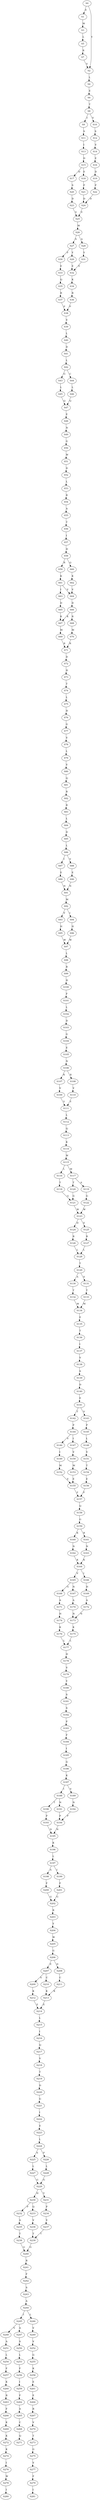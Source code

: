 strict digraph  {
	S0 -> S1 [ label = E ];
	S0 -> S2 [ label = Y ];
	S1 -> S3 [ label = M ];
	S2 -> S4 [ label = L ];
	S3 -> S5 [ label = L ];
	S4 -> S6 [ label = E ];
	S5 -> S7 [ label = R ];
	S6 -> S8 [ label = T ];
	S7 -> S2 [ label = Y ];
	S8 -> S9 [ label = I ];
	S8 -> S10 [ label = V ];
	S9 -> S11 [ label = S ];
	S10 -> S12 [ label = S ];
	S11 -> S13 [ label = I ];
	S12 -> S14 [ label = V ];
	S13 -> S15 [ label = D ];
	S14 -> S16 [ label = E ];
	S15 -> S17 [ label = D ];
	S15 -> S18 [ label = E ];
	S16 -> S19 [ label = D ];
	S17 -> S20 [ label = S ];
	S18 -> S21 [ label = P ];
	S19 -> S22 [ label = P ];
	S20 -> S23 [ label = D ];
	S21 -> S24 [ label = D ];
	S22 -> S24 [ label = D ];
	S23 -> S25 [ label = V ];
	S24 -> S25 [ label = V ];
	S25 -> S26 [ label = M ];
	S26 -> S27 [ label = S ];
	S26 -> S28 [ label = A ];
	S27 -> S29 [ label = Y ];
	S27 -> S30 [ label = F ];
	S28 -> S31 [ label = Y ];
	S29 -> S32 [ label = E ];
	S30 -> S33 [ label = E ];
	S31 -> S32 [ label = E ];
	S32 -> S34 [ label = K ];
	S33 -> S35 [ label = Q ];
	S34 -> S36 [ label = R ];
	S35 -> S37 [ label = R ];
	S36 -> S38 [ label = P ];
	S37 -> S38 [ label = P ];
	S38 -> S39 [ label = V ];
	S39 -> S40 [ label = L ];
	S40 -> S41 [ label = D ];
	S41 -> S42 [ label = L ];
	S42 -> S43 [ label = G ];
	S42 -> S44 [ label = C ];
	S43 -> S45 [ label = L ];
	S44 -> S46 [ label = L ];
	S45 -> S47 [ label = Q ];
	S46 -> S47 [ label = Q ];
	S47 -> S48 [ label = E ];
	S48 -> S49 [ label = N ];
	S49 -> S50 [ label = G ];
	S50 -> S51 [ label = W ];
	S51 -> S52 [ label = D ];
	S52 -> S53 [ label = L ];
	S53 -> S54 [ label = R ];
	S54 -> S55 [ label = A ];
	S55 -> S56 [ label = T ];
	S56 -> S57 [ label = I ];
	S57 -> S58 [ label = H ];
	S58 -> S59 [ label = R ];
	S58 -> S60 [ label = Q ];
	S59 -> S61 [ label = K ];
	S60 -> S62 [ label = K ];
	S61 -> S63 [ label = I ];
	S61 -> S64 [ label = V ];
	S62 -> S64 [ label = V ];
	S63 -> S65 [ label = D ];
	S64 -> S66 [ label = D ];
	S65 -> S67 [ label = K ];
	S66 -> S68 [ label = R ];
	S66 -> S67 [ label = K ];
	S67 -> S69 [ label = M ];
	S68 -> S70 [ label = M ];
	S69 -> S71 [ label = R ];
	S70 -> S71 [ label = R ];
	S71 -> S72 [ label = D ];
	S72 -> S73 [ label = H ];
	S73 -> S74 [ label = T ];
	S74 -> S75 [ label = L ];
	S75 -> S76 [ label = H ];
	S76 -> S77 [ label = G ];
	S77 -> S78 [ label = V ];
	S78 -> S79 [ label = L ];
	S79 -> S80 [ label = V ];
	S80 -> S81 [ label = Q ];
	S81 -> S82 [ label = R ];
	S82 -> S83 [ label = R ];
	S83 -> S84 [ label = L ];
	S84 -> S85 [ label = D ];
	S85 -> S86 [ label = L ];
	S86 -> S87 [ label = I ];
	S86 -> S88 [ label = V ];
	S87 -> S89 [ label = E ];
	S88 -> S90 [ label = E ];
	S89 -> S91 [ label = N ];
	S90 -> S91 [ label = N ];
	S91 -> S92 [ label = M ];
	S92 -> S93 [ label = V ];
	S92 -> S94 [ label = I ];
	S93 -> S95 [ label = H ];
	S94 -> S96 [ label = H ];
	S95 -> S97 [ label = W ];
	S96 -> S97 [ label = W ];
	S97 -> S98 [ label = L ];
	S98 -> S99 [ label = R ];
	S99 -> S100 [ label = H ];
	S100 -> S101 [ label = F ];
	S101 -> S102 [ label = L ];
	S102 -> S103 [ label = D ];
	S103 -> S104 [ label = G ];
	S104 -> S105 [ label = E ];
	S105 -> S106 [ label = N ];
	S106 -> S107 [ label = K ];
	S106 -> S108 [ label = R ];
	S107 -> S109 [ label = V ];
	S108 -> S110 [ label = V ];
	S109 -> S111 [ label = Y ];
	S110 -> S111 [ label = Y ];
	S111 -> S112 [ label = L ];
	S112 -> S113 [ label = Q ];
	S113 -> S114 [ label = K ];
	S114 -> S115 [ label = W ];
	S115 -> S116 [ label = L ];
	S115 -> S117 [ label = M ];
	S116 -> S118 [ label = T ];
	S117 -> S119 [ label = A ];
	S117 -> S120 [ label = T ];
	S118 -> S121 [ label = G ];
	S119 -> S122 [ label = G ];
	S120 -> S121 [ label = G ];
	S121 -> S123 [ label = W ];
	S122 -> S123 [ label = W ];
	S123 -> S124 [ label = D ];
	S123 -> S125 [ label = E ];
	S124 -> S126 [ label = R ];
	S125 -> S127 [ label = R ];
	S126 -> S128 [ label = L ];
	S127 -> S128 [ label = L ];
	S128 -> S129 [ label = T ];
	S129 -> S130 [ label = A ];
	S129 -> S131 [ label = S ];
	S130 -> S132 [ label = T ];
	S131 -> S133 [ label = T ];
	S132 -> S134 [ label = M ];
	S133 -> S134 [ label = M ];
	S134 -> S135 [ label = E ];
	S135 -> S136 [ label = T ];
	S136 -> S137 [ label = I ];
	S137 -> S138 [ label = V ];
	S138 -> S139 [ label = S ];
	S139 -> S140 [ label = D ];
	S140 -> S141 [ label = E ];
	S141 -> S142 [ label = T ];
	S141 -> S143 [ label = V ];
	S142 -> S144 [ label = P ];
	S143 -> S145 [ label = P ];
	S144 -> S146 [ label = V ];
	S144 -> S147 [ label = I ];
	S145 -> S148 [ label = L ];
	S146 -> S149 [ label = I ];
	S147 -> S150 [ label = V ];
	S148 -> S151 [ label = V ];
	S149 -> S152 [ label = M ];
	S150 -> S153 [ label = M ];
	S151 -> S154 [ label = T ];
	S152 -> S155 [ label = E ];
	S153 -> S155 [ label = E ];
	S154 -> S156 [ label = E ];
	S155 -> S157 [ label = F ];
	S156 -> S157 [ label = F ];
	S157 -> S158 [ label = Q ];
	S158 -> S159 [ label = G ];
	S159 -> S160 [ label = K ];
	S159 -> S161 [ label = R ];
	S160 -> S162 [ label = N ];
	S161 -> S163 [ label = N ];
	S162 -> S164 [ label = K ];
	S163 -> S164 [ label = K ];
	S164 -> S165 [ label = V ];
	S164 -> S166 [ label = I ];
	S165 -> S167 [ label = N ];
	S165 -> S168 [ label = G ];
	S166 -> S169 [ label = H ];
	S167 -> S170 [ label = A ];
	S168 -> S171 [ label = A ];
	S169 -> S172 [ label = A ];
	S170 -> S173 [ label = N ];
	S171 -> S174 [ label = H ];
	S172 -> S173 [ label = N ];
	S173 -> S175 [ label = K ];
	S174 -> S176 [ label = K ];
	S175 -> S177 [ label = L ];
	S176 -> S177 [ label = L ];
	S177 -> S178 [ label = H ];
	S178 -> S179 [ label = V ];
	S179 -> S180 [ label = Y ];
	S180 -> S181 [ label = S ];
	S181 -> S182 [ label = S ];
	S182 -> S183 [ label = P ];
	S183 -> S184 [ label = F ];
	S184 -> S185 [ label = I ];
	S185 -> S186 [ label = G ];
	S186 -> S187 [ label = K ];
	S187 -> S188 [ label = I ];
	S187 -> S189 [ label = V ];
	S188 -> S190 [ label = T ];
	S188 -> S191 [ label = N ];
	S189 -> S192 [ label = N ];
	S190 -> S193 [ label = P ];
	S191 -> S194 [ label = P ];
	S192 -> S194 [ label = P ];
	S193 -> S195 [ label = N ];
	S194 -> S195 [ label = N ];
	S195 -> S196 [ label = K ];
	S196 -> S197 [ label = L ];
	S197 -> S198 [ label = A ];
	S197 -> S199 [ label = I ];
	S198 -> S200 [ label = F ];
	S199 -> S201 [ label = F ];
	S200 -> S202 [ label = G ];
	S201 -> S202 [ label = G ];
	S202 -> S203 [ label = R ];
	S203 -> S204 [ label = Y ];
	S204 -> S205 [ label = W ];
	S205 -> S206 [ label = G ];
	S206 -> S207 [ label = E ];
	S206 -> S208 [ label = D ];
	S207 -> S209 [ label = S ];
	S207 -> S210 [ label = C ];
	S208 -> S211 [ label = C ];
	S209 -> S212 [ label = K ];
	S210 -> S213 [ label = K ];
	S211 -> S213 [ label = K ];
	S212 -> S214 [ label = E ];
	S213 -> S214 [ label = E ];
	S214 -> S215 [ label = L ];
	S215 -> S216 [ label = I ];
	S216 -> S217 [ label = Q ];
	S217 -> S218 [ label = V ];
	S218 -> S219 [ label = T ];
	S219 -> S220 [ label = D ];
	S220 -> S221 [ label = G ];
	S221 -> S222 [ label = I ];
	S222 -> S223 [ label = E ];
	S223 -> S224 [ label = L ];
	S224 -> S225 [ label = S ];
	S224 -> S226 [ label = P ];
	S225 -> S227 [ label = L ];
	S226 -> S228 [ label = L ];
	S227 -> S229 [ label = G ];
	S228 -> S229 [ label = G ];
	S229 -> S230 [ label = H ];
	S229 -> S231 [ label = Y ];
	S230 -> S232 [ label = P ];
	S230 -> S233 [ label = Q ];
	S231 -> S234 [ label = P ];
	S232 -> S235 [ label = A ];
	S233 -> S236 [ label = V ];
	S234 -> S237 [ label = V ];
	S235 -> S238 [ label = T ];
	S236 -> S239 [ label = T ];
	S237 -> S239 [ label = T ];
	S238 -> S240 [ label = G ];
	S239 -> S240 [ label = G ];
	S240 -> S241 [ label = R ];
	S241 -> S242 [ label = F ];
	S242 -> S243 [ label = S ];
	S243 -> S244 [ label = A ];
	S244 -> S245 [ label = I ];
	S244 -> S246 [ label = L ];
	S245 -> S247 [ label = A ];
	S245 -> S248 [ label = V ];
	S246 -> S249 [ label = V ];
	S247 -> S250 [ label = S ];
	S248 -> S251 [ label = A ];
	S249 -> S252 [ label = V ];
	S250 -> S253 [ label = L ];
	S251 -> S254 [ label = L ];
	S252 -> S255 [ label = G ];
	S253 -> S256 [ label = F ];
	S254 -> S257 [ label = F ];
	S255 -> S258 [ label = K ];
	S256 -> S259 [ label = I ];
	S257 -> S260 [ label = K ];
	S258 -> S261 [ label = E ];
	S259 -> S262 [ label = F ];
	S260 -> S263 [ label = R ];
	S261 -> S264 [ label = E ];
	S262 -> S265 [ label = A ];
	S263 -> S266 [ label = F ];
	S264 -> S267 [ label = R ];
	S265 -> S268 [ label = C ];
	S266 -> S269 [ label = K ];
	S267 -> S270 [ label = V ];
	S268 -> S271 [ label = Q ];
	S269 -> S272 [ label = K ];
	S270 -> S273 [ label = T ];
	S272 -> S274 [ label = K ];
	S273 -> S275 [ label = G ];
	S274 -> S276 [ label = I ];
	S275 -> S277 [ label = V ];
	S276 -> S278 [ label = W ];
	S277 -> S279 [ label = F ];
	S278 -> S280 [ label = I ];
	S279 -> S281 [ label = I ];
}
